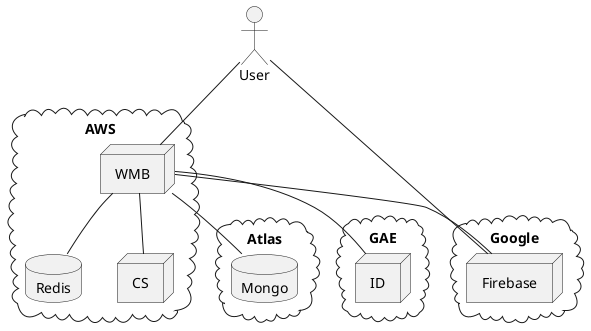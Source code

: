 @startuml
actor User

cloud AWS {
    node WMB
    database Redis
    node CS
}

cloud Google {
    node Firebase
}

cloud Atlas {
    database Mongo
}

cloud GAE{
    node ID
}

User -- WMB
User -- Firebase

WMB -- ID
WMB -- CS
WMB -- Mongo
WMB -- Redis
WMB -- Firebase

@enduml
